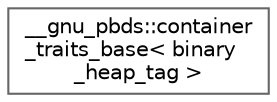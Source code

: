 digraph "Graphical Class Hierarchy"
{
 // LATEX_PDF_SIZE
  bgcolor="transparent";
  edge [fontname=Helvetica,fontsize=10,labelfontname=Helvetica,labelfontsize=10];
  node [fontname=Helvetica,fontsize=10,shape=box,height=0.2,width=0.4];
  rankdir="LR";
  Node0 [id="Node000000",label="__gnu_pbds::container\l_traits_base\< binary\l_heap_tag \>",height=0.2,width=0.4,color="grey40", fillcolor="white", style="filled",URL="$struct____gnu__pbds_1_1container__traits__base_3_01binary__heap__tag_01_4.html",tooltip="Specialization, binary heap."];
}
